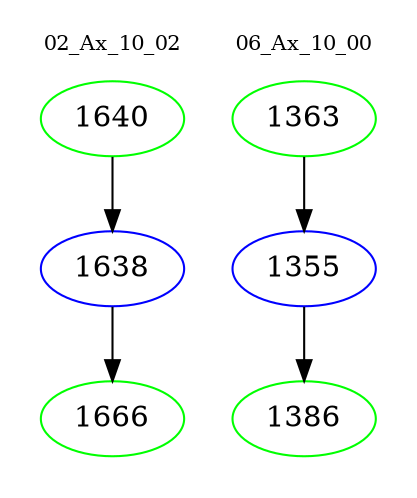 digraph{
subgraph cluster_0 {
color = white
label = "02_Ax_10_02";
fontsize=10;
T0_1640 [label="1640", color="green"]
T0_1640 -> T0_1638 [color="black"]
T0_1638 [label="1638", color="blue"]
T0_1638 -> T0_1666 [color="black"]
T0_1666 [label="1666", color="green"]
}
subgraph cluster_1 {
color = white
label = "06_Ax_10_00";
fontsize=10;
T1_1363 [label="1363", color="green"]
T1_1363 -> T1_1355 [color="black"]
T1_1355 [label="1355", color="blue"]
T1_1355 -> T1_1386 [color="black"]
T1_1386 [label="1386", color="green"]
}
}
